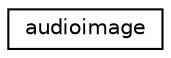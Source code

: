 digraph "Graphical Class Hierarchy"
{
 // LATEX_PDF_SIZE
  edge [fontname="Helvetica",fontsize="10",labelfontname="Helvetica",labelfontsize="10"];
  node [fontname="Helvetica",fontsize="10",shape=record];
  rankdir="LR";
  Node0 [label="audioimage",height=0.2,width=0.4,color="black", fillcolor="white", style="filled",URL="$d0/d14/structaudioimage.html",tooltip=" "];
}
